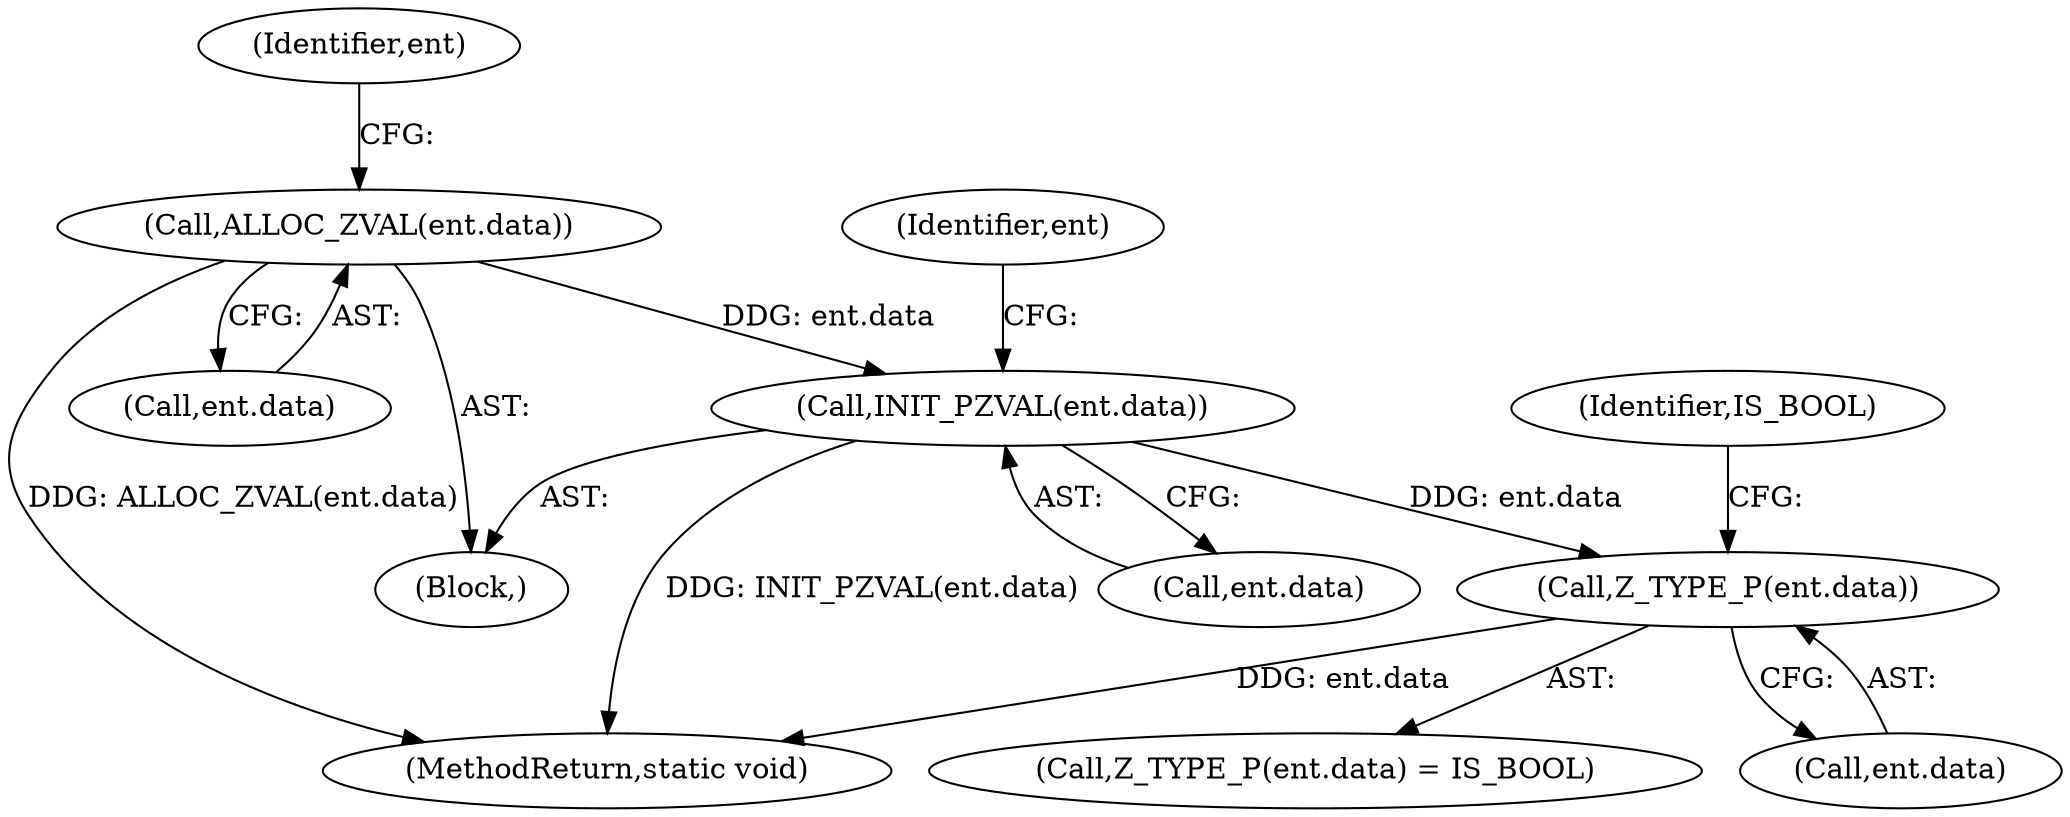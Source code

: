 digraph "1_php_2aae60461c2ff7b7fbcdd194c789ac841d0747d7@del" {
"1000396" [label="(Call,Z_TYPE_P(ent.data))"];
"1000391" [label="(Call,INIT_PZVAL(ent.data))"];
"1000387" [label="(Call,ALLOC_ZVAL(ent.data))"];
"1000395" [label="(Call,Z_TYPE_P(ent.data) = IS_BOOL)"];
"1000400" [label="(Identifier,IS_BOOL)"];
"1000391" [label="(Call,INIT_PZVAL(ent.data))"];
"1000388" [label="(Call,ent.data)"];
"1000380" [label="(Block,)"];
"1000393" [label="(Identifier,ent)"];
"1000398" [label="(Identifier,ent)"];
"1000397" [label="(Call,ent.data)"];
"1000396" [label="(Call,Z_TYPE_P(ent.data))"];
"1000459" [label="(MethodReturn,static void)"];
"1000392" [label="(Call,ent.data)"];
"1000387" [label="(Call,ALLOC_ZVAL(ent.data))"];
"1000396" -> "1000395"  [label="AST: "];
"1000396" -> "1000397"  [label="CFG: "];
"1000397" -> "1000396"  [label="AST: "];
"1000400" -> "1000396"  [label="CFG: "];
"1000396" -> "1000459"  [label="DDG: ent.data"];
"1000391" -> "1000396"  [label="DDG: ent.data"];
"1000391" -> "1000380"  [label="AST: "];
"1000391" -> "1000392"  [label="CFG: "];
"1000392" -> "1000391"  [label="AST: "];
"1000398" -> "1000391"  [label="CFG: "];
"1000391" -> "1000459"  [label="DDG: INIT_PZVAL(ent.data)"];
"1000387" -> "1000391"  [label="DDG: ent.data"];
"1000387" -> "1000380"  [label="AST: "];
"1000387" -> "1000388"  [label="CFG: "];
"1000388" -> "1000387"  [label="AST: "];
"1000393" -> "1000387"  [label="CFG: "];
"1000387" -> "1000459"  [label="DDG: ALLOC_ZVAL(ent.data)"];
}
